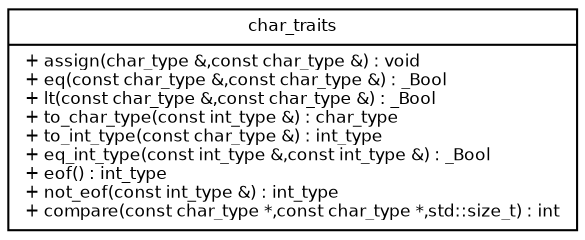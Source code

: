 digraph G {
        fontname = "Bitstream Vera Sans"
        fontsize = 8

        node [
                fontname = "Bitstream Vera Sans"
                fontsize = 8
                shape = "record"
        ]

        edge [
                fontname = "Bitstream Vera Sans"
                fontsize = 8
        ]

        Animal [
                label = "{char_traits|+ assign(char_type &,const char_type &) : void\l+ eq(const char_type &,const char_type &) : _Bool\l+ lt(const char_type &,const char_type &) : _Bool\l+ to_char_type(const int_type &) : char_type\l+ to_int_type(const char_type &) : int_type\l+ eq_int_type(const int_type &,const int_type &) : _Bool\l+ eof() : int_type\l+ not_eof(const int_type &) : int_type\l+ compare(const char_type *,const char_type *,std::size_t) : int\l}"
        ]
}
